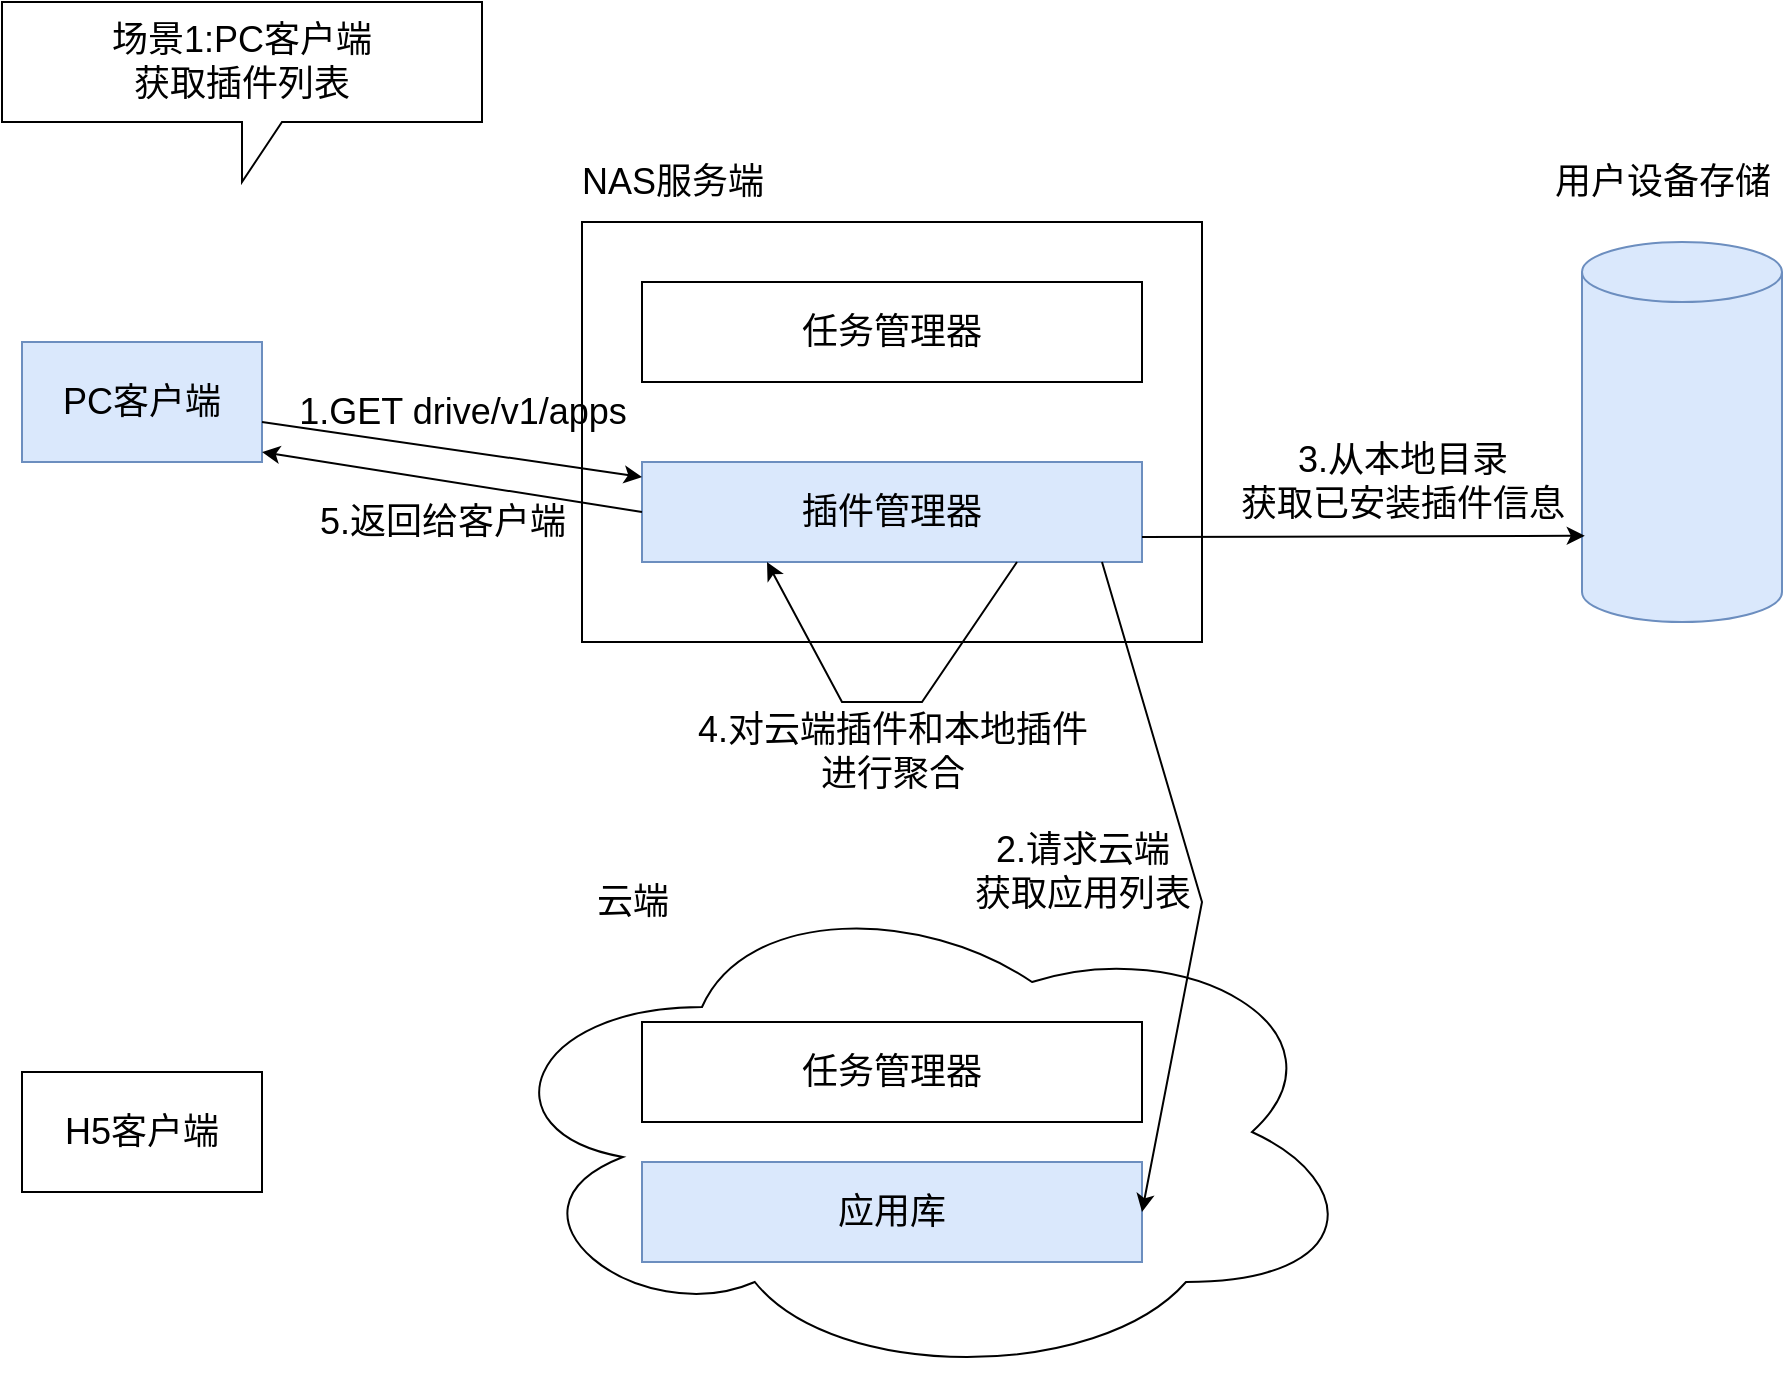 <mxfile version="16.2.4" type="github">
  <diagram id="7HqS3swt_487gTaHM_jo" name="Page-1">
    <mxGraphModel dx="1040" dy="522" grid="1" gridSize="10" guides="1" tooltips="1" connect="1" arrows="1" fold="1" page="1" pageScale="1" pageWidth="827" pageHeight="1169" math="0" shadow="0">
      <root>
        <mxCell id="0" />
        <mxCell id="1" parent="0" />
        <mxCell id="KnuuBMWMvG8lBeq6jmI4-1" value="&lt;font style=&quot;font-size: 18px&quot;&gt;PC客户端&lt;/font&gt;" style="rounded=0;whiteSpace=wrap;html=1;fillColor=#dae8fc;strokeColor=#6c8ebf;" parent="1" vertex="1">
          <mxGeometry x="20" y="340" width="120" height="60" as="geometry" />
        </mxCell>
        <mxCell id="KnuuBMWMvG8lBeq6jmI4-2" value="" style="rounded=0;whiteSpace=wrap;html=1;" parent="1" vertex="1">
          <mxGeometry x="300" y="280" width="310" height="210" as="geometry" />
        </mxCell>
        <mxCell id="KnuuBMWMvG8lBeq6jmI4-3" value="&lt;font style=&quot;font-size: 18px&quot;&gt;NAS服务端&lt;/font&gt;" style="text;html=1;align=center;verticalAlign=middle;resizable=0;points=[];autosize=1;strokeColor=none;fillColor=none;" parent="1" vertex="1">
          <mxGeometry x="290" y="250" width="110" height="20" as="geometry" />
        </mxCell>
        <mxCell id="KnuuBMWMvG8lBeq6jmI4-4" value="任务管理器" style="rounded=0;whiteSpace=wrap;html=1;fontSize=18;" parent="1" vertex="1">
          <mxGeometry x="330" y="310" width="250" height="50" as="geometry" />
        </mxCell>
        <mxCell id="KnuuBMWMvG8lBeq6jmI4-5" value="插件管理器" style="rounded=0;whiteSpace=wrap;html=1;fontSize=18;fillColor=#dae8fc;strokeColor=#6c8ebf;" parent="1" vertex="1">
          <mxGeometry x="330" y="400" width="250" height="50" as="geometry" />
        </mxCell>
        <mxCell id="KnuuBMWMvG8lBeq6jmI4-6" value="" style="ellipse;shape=cloud;whiteSpace=wrap;html=1;fontSize=18;" parent="1" vertex="1">
          <mxGeometry x="250" y="610" width="440" height="250" as="geometry" />
        </mxCell>
        <mxCell id="KnuuBMWMvG8lBeq6jmI4-7" value="&lt;font style=&quot;font-size: 18px&quot;&gt;云端&lt;/font&gt;" style="text;html=1;align=center;verticalAlign=middle;resizable=0;points=[];autosize=1;strokeColor=none;fillColor=none;" parent="1" vertex="1">
          <mxGeometry x="300" y="610" width="50" height="20" as="geometry" />
        </mxCell>
        <mxCell id="KnuuBMWMvG8lBeq6jmI4-8" value="任务管理器" style="rounded=0;whiteSpace=wrap;html=1;fontSize=18;" parent="1" vertex="1">
          <mxGeometry x="330" y="680" width="250" height="50" as="geometry" />
        </mxCell>
        <mxCell id="KnuuBMWMvG8lBeq6jmI4-9" value="&lt;font style=&quot;font-size: 18px&quot;&gt;H5客户端&lt;/font&gt;" style="rounded=0;whiteSpace=wrap;html=1;" parent="1" vertex="1">
          <mxGeometry x="20" y="705" width="120" height="60" as="geometry" />
        </mxCell>
        <mxCell id="KnuuBMWMvG8lBeq6jmI4-10" value="应用库" style="rounded=0;whiteSpace=wrap;html=1;fontSize=18;fillColor=#dae8fc;strokeColor=#6c8ebf;" parent="1" vertex="1">
          <mxGeometry x="330" y="750" width="250" height="50" as="geometry" />
        </mxCell>
        <mxCell id="KnuuBMWMvG8lBeq6jmI4-15" value="场景1:PC客户端&lt;br&gt;获取插件列表" style="shape=callout;whiteSpace=wrap;html=1;perimeter=calloutPerimeter;fontSize=18;" parent="1" vertex="1">
          <mxGeometry x="10" y="170" width="240" height="90" as="geometry" />
        </mxCell>
        <mxCell id="KnuuBMWMvG8lBeq6jmI4-16" value="" style="endArrow=classic;html=1;rounded=0;fontSize=18;exitX=1;exitY=0.5;exitDx=0;exitDy=0;entryX=0;entryY=0.25;entryDx=0;entryDy=0;" parent="1" edge="1">
          <mxGeometry width="50" height="50" relative="1" as="geometry">
            <mxPoint x="140" y="380" as="sourcePoint" />
            <mxPoint x="330" y="407.5" as="targetPoint" />
          </mxGeometry>
        </mxCell>
        <mxCell id="KnuuBMWMvG8lBeq6jmI4-17" value="1.GET drive/v1/apps" style="text;html=1;align=center;verticalAlign=middle;resizable=0;points=[];autosize=1;strokeColor=none;fillColor=none;fontSize=18;" parent="1" vertex="1">
          <mxGeometry x="150" y="360" width="180" height="30" as="geometry" />
        </mxCell>
        <mxCell id="KnuuBMWMvG8lBeq6jmI4-21" value="用户设备存储" style="text;html=1;align=center;verticalAlign=middle;resizable=0;points=[];autosize=1;strokeColor=none;fillColor=none;fontSize=18;" parent="1" vertex="1">
          <mxGeometry x="780" y="245" width="120" height="30" as="geometry" />
        </mxCell>
        <mxCell id="KnuuBMWMvG8lBeq6jmI4-22" value="" style="shape=cylinder3;whiteSpace=wrap;html=1;boundedLbl=1;backgroundOutline=1;size=15;fontSize=18;fillColor=#dae8fc;strokeColor=#6c8ebf;" parent="1" vertex="1">
          <mxGeometry x="800" y="290" width="100" height="190" as="geometry" />
        </mxCell>
        <mxCell id="KnuuBMWMvG8lBeq6jmI4-23" value="" style="endArrow=classic;html=1;rounded=0;fontSize=18;exitX=1;exitY=0.75;exitDx=0;exitDy=0;entryX=0.014;entryY=0.773;entryDx=0;entryDy=0;entryPerimeter=0;" parent="1" source="KnuuBMWMvG8lBeq6jmI4-5" target="KnuuBMWMvG8lBeq6jmI4-22" edge="1">
          <mxGeometry width="50" height="50" relative="1" as="geometry">
            <mxPoint x="660" y="530" as="sourcePoint" />
            <mxPoint x="710" y="480" as="targetPoint" />
          </mxGeometry>
        </mxCell>
        <mxCell id="KnuuBMWMvG8lBeq6jmI4-24" value="3.从本地目录&lt;br&gt;获取已安装插件信息" style="text;html=1;align=center;verticalAlign=middle;resizable=0;points=[];autosize=1;strokeColor=none;fillColor=none;fontSize=18;" parent="1" vertex="1">
          <mxGeometry x="620" y="385" width="180" height="50" as="geometry" />
        </mxCell>
        <mxCell id="KnuuBMWMvG8lBeq6jmI4-25" value="" style="endArrow=classic;html=1;rounded=0;fontSize=18;exitX=0.75;exitY=1;exitDx=0;exitDy=0;entryX=0.25;entryY=1;entryDx=0;entryDy=0;" parent="1" source="KnuuBMWMvG8lBeq6jmI4-5" target="KnuuBMWMvG8lBeq6jmI4-5" edge="1">
          <mxGeometry width="50" height="50" relative="1" as="geometry">
            <mxPoint x="520" y="570" as="sourcePoint" />
            <mxPoint x="455" y="600" as="targetPoint" />
            <Array as="points">
              <mxPoint x="470" y="520" />
              <mxPoint x="430" y="520" />
            </Array>
          </mxGeometry>
        </mxCell>
        <mxCell id="KnuuBMWMvG8lBeq6jmI4-26" value="4.对云端插件和本地插件&lt;br&gt;进行聚合" style="text;html=1;align=center;verticalAlign=middle;resizable=0;points=[];autosize=1;strokeColor=none;fillColor=none;fontSize=18;" parent="1" vertex="1">
          <mxGeometry x="350" y="520" width="210" height="50" as="geometry" />
        </mxCell>
        <mxCell id="KnuuBMWMvG8lBeq6jmI4-27" value="" style="endArrow=classic;html=1;rounded=0;fontSize=18;entryX=1;entryY=0.75;entryDx=0;entryDy=0;" parent="1" edge="1">
          <mxGeometry width="50" height="50" relative="1" as="geometry">
            <mxPoint x="330" y="425" as="sourcePoint" />
            <mxPoint x="140" y="395" as="targetPoint" />
          </mxGeometry>
        </mxCell>
        <mxCell id="KnuuBMWMvG8lBeq6jmI4-28" value="5.返回给客户端" style="text;html=1;align=center;verticalAlign=middle;resizable=0;points=[];autosize=1;strokeColor=none;fillColor=none;fontSize=18;" parent="1" vertex="1">
          <mxGeometry x="160" y="415" width="140" height="30" as="geometry" />
        </mxCell>
        <mxCell id="z8UigrCrSKUHgog9PHc6-2" value="" style="endArrow=classic;html=1;rounded=0;fontSize=18;entryX=1;entryY=0.5;entryDx=0;entryDy=0;exitX=0.92;exitY=1;exitDx=0;exitDy=0;exitPerimeter=0;" parent="1" source="KnuuBMWMvG8lBeq6jmI4-5" target="KnuuBMWMvG8lBeq6jmI4-10" edge="1">
          <mxGeometry width="50" height="50" relative="1" as="geometry">
            <mxPoint x="570" y="540" as="sourcePoint" />
            <mxPoint x="811.4" y="446.87" as="targetPoint" />
            <Array as="points">
              <mxPoint x="610" y="620" />
            </Array>
          </mxGeometry>
        </mxCell>
        <mxCell id="z8UigrCrSKUHgog9PHc6-3" value="2.请求云端&lt;br&gt;获取应用列表" style="text;html=1;align=center;verticalAlign=middle;resizable=0;points=[];autosize=1;strokeColor=none;fillColor=none;fontSize=18;" parent="1" vertex="1">
          <mxGeometry x="490" y="580" width="120" height="50" as="geometry" />
        </mxCell>
      </root>
    </mxGraphModel>
  </diagram>
</mxfile>
